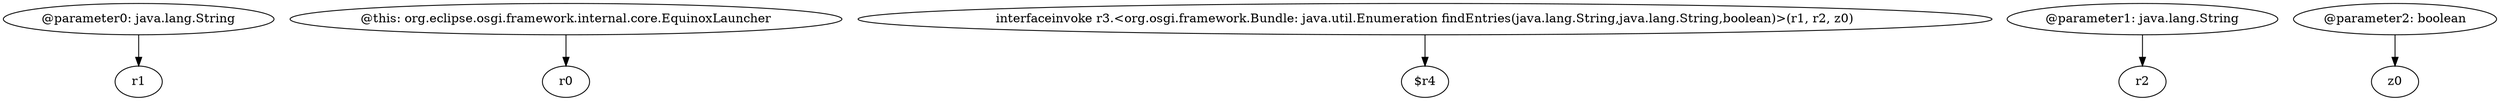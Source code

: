 digraph g {
0[label="@parameter0: java.lang.String"]
1[label="r1"]
0->1[label=""]
2[label="@this: org.eclipse.osgi.framework.internal.core.EquinoxLauncher"]
3[label="r0"]
2->3[label=""]
4[label="interfaceinvoke r3.<org.osgi.framework.Bundle: java.util.Enumeration findEntries(java.lang.String,java.lang.String,boolean)>(r1, r2, z0)"]
5[label="$r4"]
4->5[label=""]
6[label="@parameter1: java.lang.String"]
7[label="r2"]
6->7[label=""]
8[label="@parameter2: boolean"]
9[label="z0"]
8->9[label=""]
}
